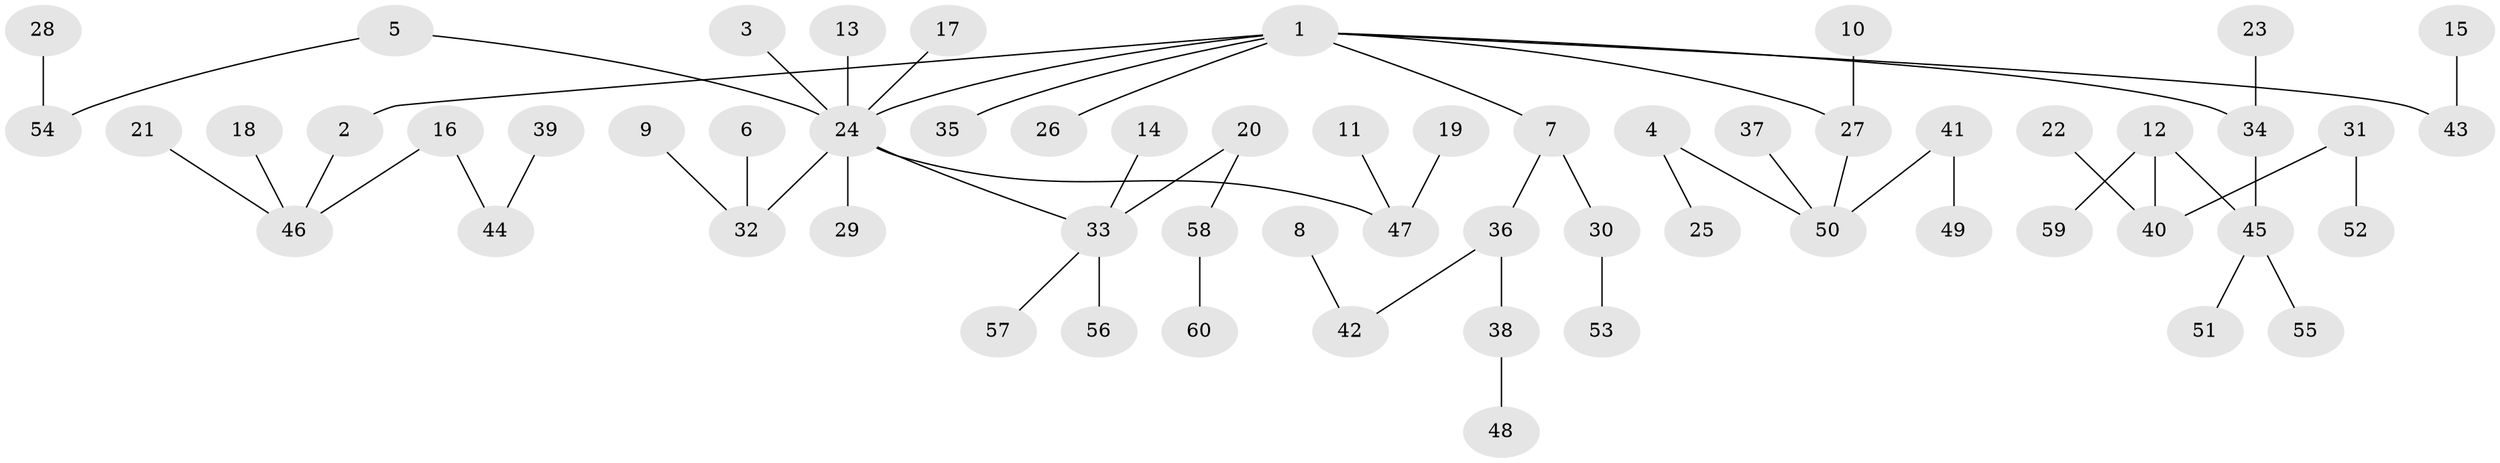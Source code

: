// original degree distribution, {5: 0.05, 4: 0.08333333333333333, 3: 0.1, 9: 0.008333333333333333, 2: 0.225, 6: 0.008333333333333333, 1: 0.525}
// Generated by graph-tools (version 1.1) at 2025/26/03/09/25 03:26:30]
// undirected, 60 vertices, 59 edges
graph export_dot {
graph [start="1"]
  node [color=gray90,style=filled];
  1;
  2;
  3;
  4;
  5;
  6;
  7;
  8;
  9;
  10;
  11;
  12;
  13;
  14;
  15;
  16;
  17;
  18;
  19;
  20;
  21;
  22;
  23;
  24;
  25;
  26;
  27;
  28;
  29;
  30;
  31;
  32;
  33;
  34;
  35;
  36;
  37;
  38;
  39;
  40;
  41;
  42;
  43;
  44;
  45;
  46;
  47;
  48;
  49;
  50;
  51;
  52;
  53;
  54;
  55;
  56;
  57;
  58;
  59;
  60;
  1 -- 2 [weight=1.0];
  1 -- 7 [weight=1.0];
  1 -- 24 [weight=1.0];
  1 -- 26 [weight=1.0];
  1 -- 27 [weight=1.0];
  1 -- 34 [weight=1.0];
  1 -- 35 [weight=1.0];
  1 -- 43 [weight=1.0];
  2 -- 46 [weight=1.0];
  3 -- 24 [weight=1.0];
  4 -- 25 [weight=1.0];
  4 -- 50 [weight=1.0];
  5 -- 24 [weight=1.0];
  5 -- 54 [weight=1.0];
  6 -- 32 [weight=1.0];
  7 -- 30 [weight=1.0];
  7 -- 36 [weight=1.0];
  8 -- 42 [weight=1.0];
  9 -- 32 [weight=1.0];
  10 -- 27 [weight=1.0];
  11 -- 47 [weight=1.0];
  12 -- 40 [weight=1.0];
  12 -- 45 [weight=1.0];
  12 -- 59 [weight=1.0];
  13 -- 24 [weight=1.0];
  14 -- 33 [weight=1.0];
  15 -- 43 [weight=1.0];
  16 -- 44 [weight=1.0];
  16 -- 46 [weight=1.0];
  17 -- 24 [weight=1.0];
  18 -- 46 [weight=1.0];
  19 -- 47 [weight=1.0];
  20 -- 33 [weight=1.0];
  20 -- 58 [weight=1.0];
  21 -- 46 [weight=1.0];
  22 -- 40 [weight=1.0];
  23 -- 34 [weight=1.0];
  24 -- 29 [weight=1.0];
  24 -- 32 [weight=1.0];
  24 -- 33 [weight=1.0];
  24 -- 47 [weight=1.0];
  27 -- 50 [weight=1.0];
  28 -- 54 [weight=1.0];
  30 -- 53 [weight=1.0];
  31 -- 40 [weight=1.0];
  31 -- 52 [weight=1.0];
  33 -- 56 [weight=1.0];
  33 -- 57 [weight=1.0];
  34 -- 45 [weight=1.0];
  36 -- 38 [weight=1.0];
  36 -- 42 [weight=1.0];
  37 -- 50 [weight=1.0];
  38 -- 48 [weight=1.0];
  39 -- 44 [weight=1.0];
  41 -- 49 [weight=1.0];
  41 -- 50 [weight=1.0];
  45 -- 51 [weight=1.0];
  45 -- 55 [weight=1.0];
  58 -- 60 [weight=1.0];
}
